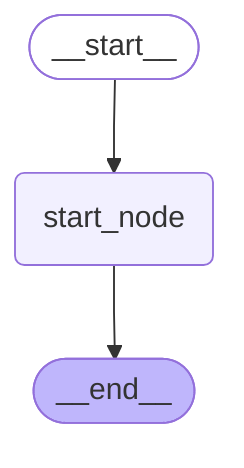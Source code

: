 ---
config:
  flowchart:
    curve: linear
---
graph TD;
	__start__([<p>__start__</p>]):::first
	start_node(start_node)
	__end__([<p>__end__</p>]):::last
	__start__ --> start_node;
	start_node --> __end__;
	classDef default fill:#f2f0ff,line-height:1.2
	classDef first fill-opacity:0
	classDef last fill:#bfb6fc